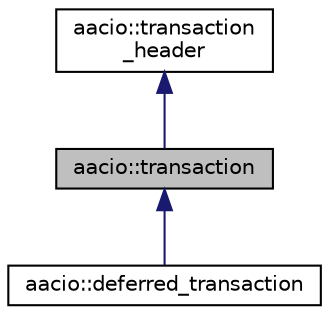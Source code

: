 digraph "aacio::transaction"
{
  edge [fontname="Helvetica",fontsize="10",labelfontname="Helvetica",labelfontsize="10"];
  node [fontname="Helvetica",fontsize="10",shape=record];
  Node0 [label="aacio::transaction",height=0.2,width=0.4,color="black", fillcolor="grey75", style="filled", fontcolor="black"];
  Node1 -> Node0 [dir="back",color="midnightblue",fontsize="10",style="solid"];
  Node1 [label="aacio::transaction\l_header",height=0.2,width=0.4,color="black", fillcolor="white", style="filled",URL="$classaacio_1_1transaction__header.html"];
  Node0 -> Node2 [dir="back",color="midnightblue",fontsize="10",style="solid"];
  Node2 [label="aacio::deferred_transaction",height=0.2,width=0.4,color="black", fillcolor="white", style="filled",URL="$classaacio_1_1deferred__transaction.html"];
}
